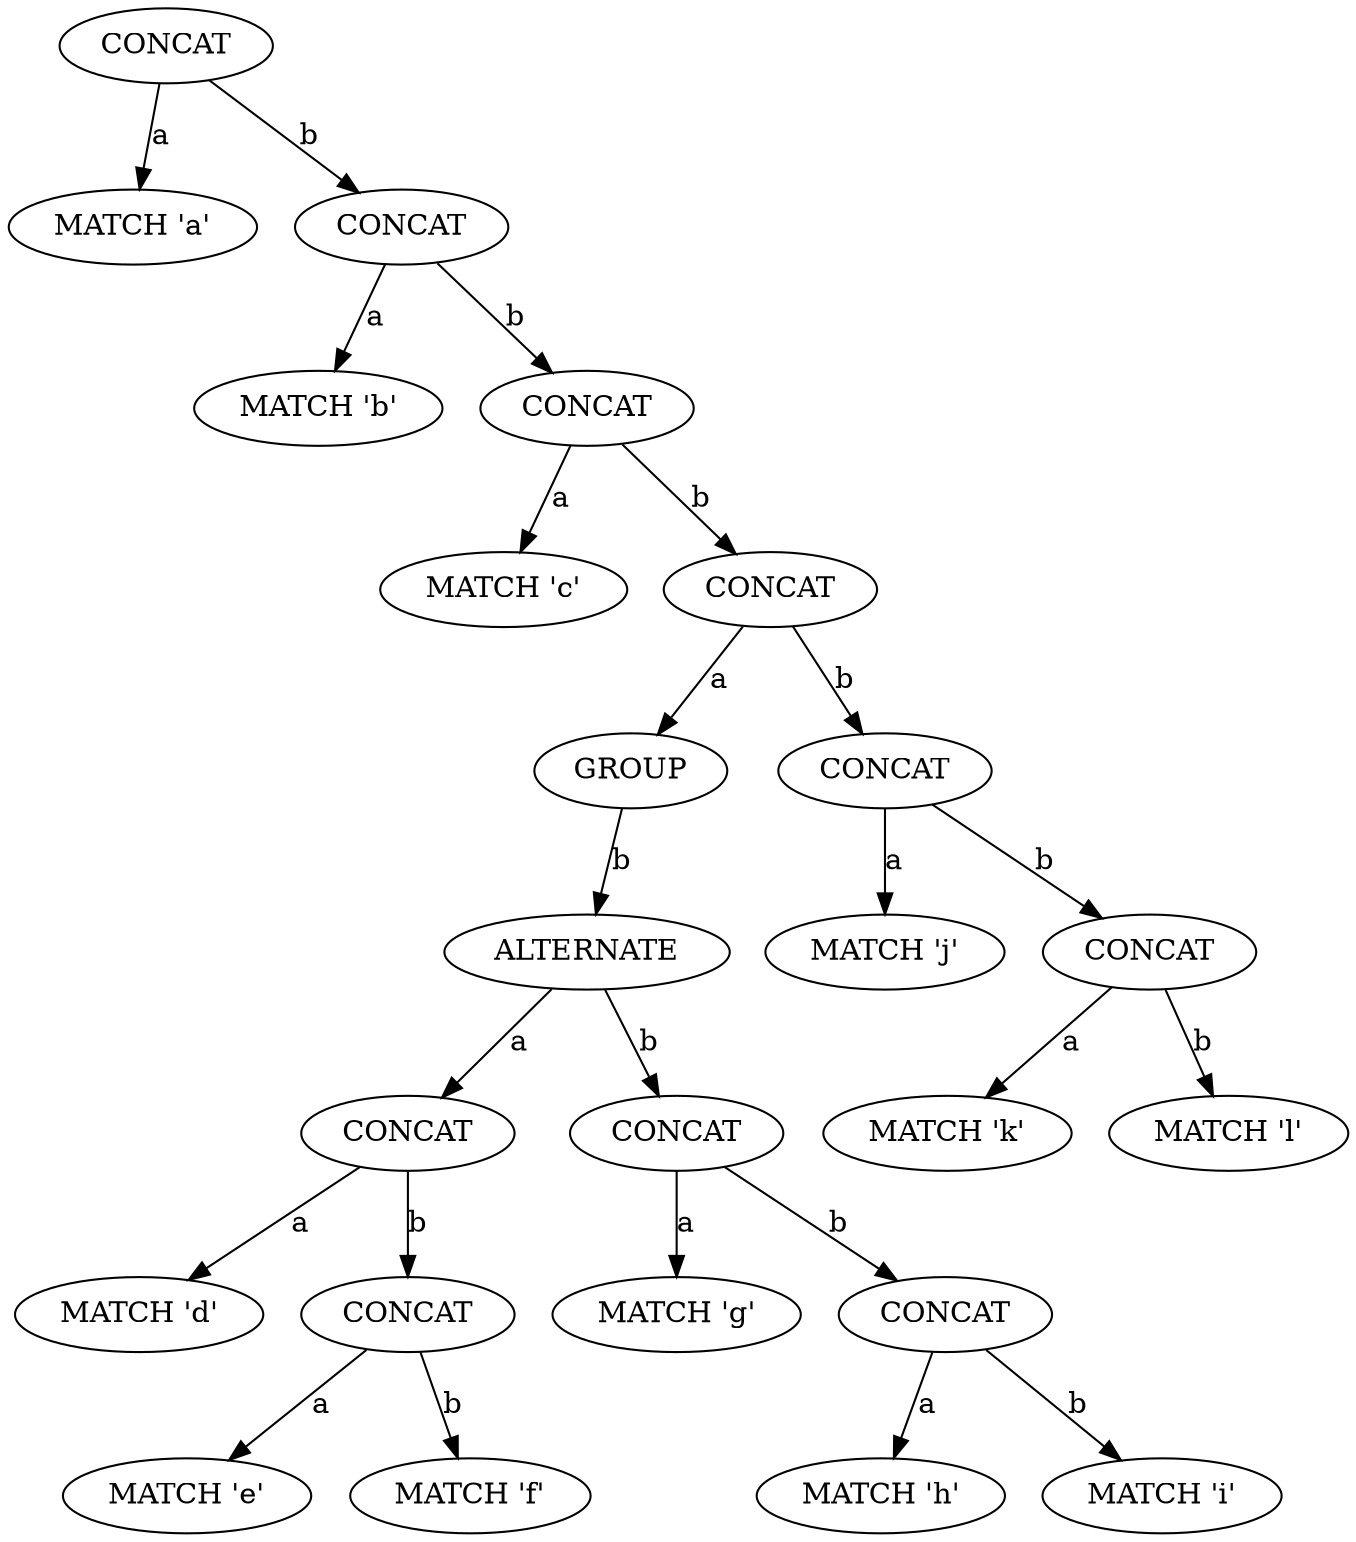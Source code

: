 digraph tree {
    n0xad43f03bc320 [label="CONCAT"];
    n0xad43f03bc320 -> n0xad43f03bc2c0 [label="a"];
    n0xad43f03bc2c0 [label="MATCH 'a'"];
    n0xad43f03bc320 -> n0xad43f03bc380 [label="b"];
    n0xad43f03bc380 [label="CONCAT"];
    n0xad43f03bc380 -> n0xad43f03bc2f0 [label="a"];
    n0xad43f03bc2f0 [label="MATCH 'b'"];
    n0xad43f03bc380 -> n0xad43f03bc3e0 [label="b"];
    n0xad43f03bc3e0 [label="CONCAT"];
    n0xad43f03bc3e0 -> n0xad43f03bc350 [label="a"];
    n0xad43f03bc350 [label="MATCH 'c'"];
    n0xad43f03bc3e0 -> n0xad43f03bc650 [label="b"];
    n0xad43f03bc650 [label="CONCAT"];
    n0xad43f03bc650 -> n0xad43f03bc3b0 [label="a"];
    n0xad43f03bc3b0 [label="GROUP"];
    n0xad43f03bc3b0 -> n0xad43f03bc500 [label="b"];
    n0xad43f03bc500 [label="ALTERNATE"];
    n0xad43f03bc500 -> n0xad43f03bc470 [label="a"];
    n0xad43f03bc470 [label="CONCAT"];
    n0xad43f03bc470 -> n0xad43f03bc410 [label="a"];
    n0xad43f03bc410 [label="MATCH 'd'"];
    n0xad43f03bc470 -> n0xad43f03bc4d0 [label="b"];
    n0xad43f03bc4d0 [label="CONCAT"];
    n0xad43f03bc4d0 -> n0xad43f03bc440 [label="a"];
    n0xad43f03bc440 [label="MATCH 'e'"];
    n0xad43f03bc4d0 -> n0xad43f03bc4a0 [label="b"];
    n0xad43f03bc4a0 [label="MATCH 'f'"];
    n0xad43f03bc500 -> n0xad43f03bc590 [label="b"];
    n0xad43f03bc590 [label="CONCAT"];
    n0xad43f03bc590 -> n0xad43f03bc530 [label="a"];
    n0xad43f03bc530 [label="MATCH 'g'"];
    n0xad43f03bc590 -> n0xad43f03bc5f0 [label="b"];
    n0xad43f03bc5f0 [label="CONCAT"];
    n0xad43f03bc5f0 -> n0xad43f03bc560 [label="a"];
    n0xad43f03bc560 [label="MATCH 'h'"];
    n0xad43f03bc5f0 -> n0xad43f03bc5c0 [label="b"];
    n0xad43f03bc5c0 [label="MATCH 'i'"];
    n0xad43f03bc650 -> n0xad43f03bc6b0 [label="b"];
    n0xad43f03bc6b0 [label="CONCAT"];
    n0xad43f03bc6b0 -> n0xad43f03bc620 [label="a"];
    n0xad43f03bc620 [label="MATCH 'j'"];
    n0xad43f03bc6b0 -> n0xad43f03bc710 [label="b"];
    n0xad43f03bc710 [label="CONCAT"];
    n0xad43f03bc710 -> n0xad43f03bc680 [label="a"];
    n0xad43f03bc680 [label="MATCH 'k'"];
    n0xad43f03bc710 -> n0xad43f03bc6e0 [label="b"];
    n0xad43f03bc6e0 [label="MATCH 'l'"];
}

